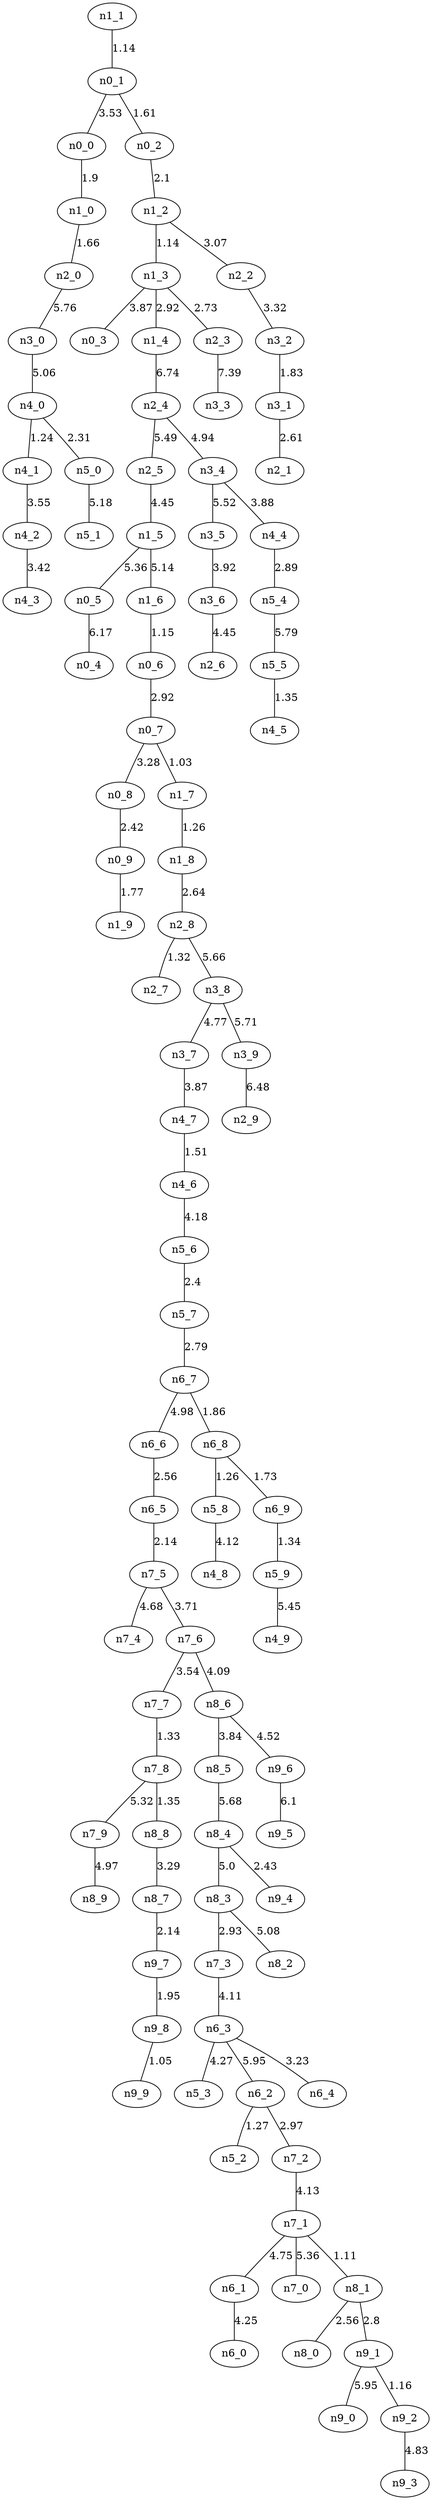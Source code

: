 graph G {
  "n0_0";
  "n0_1";
  "n0_2";
  "n0_3";
  "n0_4";
  "n0_5";
  "n0_6";
  "n0_7";
  "n0_8";
  "n0_9";
  "n1_0";
  "n1_1";
  "n1_2";
  "n1_3";
  "n1_4";
  "n1_5";
  "n1_6";
  "n1_7";
  "n1_8";
  "n1_9";
  "n2_0";
  "n2_1";
  "n2_2";
  "n2_3";
  "n2_4";
  "n2_5";
  "n2_6";
  "n2_7";
  "n2_8";
  "n2_9";
  "n3_0";
  "n3_1";
  "n3_2";
  "n3_3";
  "n3_4";
  "n3_5";
  "n3_6";
  "n3_7";
  "n3_8";
  "n3_9";
  "n4_0";
  "n4_1";
  "n4_2";
  "n4_3";
  "n4_4";
  "n4_5";
  "n4_6";
  "n4_7";
  "n4_8";
  "n4_9";
  "n5_0";
  "n5_1";
  "n5_2";
  "n5_3";
  "n5_4";
  "n5_5";
  "n5_6";
  "n5_7";
  "n5_8";
  "n5_9";
  "n6_0";
  "n6_1";
  "n6_2";
  "n6_3";
  "n6_4";
  "n6_5";
  "n6_6";
  "n6_7";
  "n6_8";
  "n6_9";
  "n7_0";
  "n7_1";
  "n7_2";
  "n7_3";
  "n7_4";
  "n7_5";
  "n7_6";
  "n7_7";
  "n7_8";
  "n7_9";
  "n8_0";
  "n8_1";
  "n8_2";
  "n8_3";
  "n8_4";
  "n8_5";
  "n8_6";
  "n8_7";
  "n8_8";
  "n8_9";
  "n9_0";
  "n9_1";
  "n9_2";
  "n9_3";
  "n9_4";
  "n9_5";
  "n9_6";
  "n9_7";
  "n9_8";
  "n9_9";
  "n1_1" -- "n0_1" [label="1.14"];
  "n0_1" -- "n0_2" [label="1.61"];
  "n0_2" -- "n1_2" [label="2.1"];
  "n1_2" -- "n1_3" [label="1.14"];
  "n1_3" -- "n2_3" [label="2.73"];
  "n1_3" -- "n1_4" [label="2.92"];
  "n1_2" -- "n2_2" [label="3.07"];
  "n2_2" -- "n3_2" [label="3.32"];
  "n3_2" -- "n3_1" [label="1.83"];
  "n3_1" -- "n2_1" [label="2.61"];
  "n0_1" -- "n0_0" [label="3.53"];
  "n0_0" -- "n1_0" [label="1.9"];
  "n1_0" -- "n2_0" [label="1.66"];
  "n1_3" -- "n0_3" [label="3.87"];
  "n2_0" -- "n3_0" [label="5.76"];
  "n3_0" -- "n4_0" [label="5.06"];
  "n4_0" -- "n4_1" [label="1.24"];
  "n4_0" -- "n5_0" [label="2.31"];
  "n4_1" -- "n4_2" [label="3.55"];
  "n4_2" -- "n4_3" [label="3.42"];
  "n5_0" -- "n5_1" [label="5.18"];
  "n1_4" -- "n2_4" [label="6.74"];
  "n2_4" -- "n3_4" [label="4.94"];
  "n3_4" -- "n4_4" [label="3.88"];
  "n4_4" -- "n5_4" [label="2.89"];
  "n2_4" -- "n2_5" [label="5.49"];
  "n2_5" -- "n1_5" [label="4.45"];
  "n1_5" -- "n1_6" [label="5.14"];
  "n1_6" -- "n0_6" [label="1.15"];
  "n0_6" -- "n0_7" [label="2.92"];
  "n0_7" -- "n1_7" [label="1.03"];
  "n1_7" -- "n1_8" [label="1.26"];
  "n1_8" -- "n2_8" [label="2.64"];
  "n2_8" -- "n2_7" [label="1.32"];
  "n0_7" -- "n0_8" [label="3.28"];
  "n0_8" -- "n0_9" [label="2.42"];
  "n0_9" -- "n1_9" [label="1.77"];
  "n1_5" -- "n0_5" [label="5.36"];
  "n3_4" -- "n3_5" [label="5.52"];
  "n3_5" -- "n3_6" [label="3.92"];
  "n3_6" -- "n2_6" [label="4.45"];
  "n2_8" -- "n3_8" [label="5.66"];
  "n3_8" -- "n3_7" [label="4.77"];
  "n3_7" -- "n4_7" [label="3.87"];
  "n4_7" -- "n4_6" [label="1.51"];
  "n4_6" -- "n5_6" [label="4.18"];
  "n5_6" -- "n5_7" [label="2.4"];
  "n5_7" -- "n6_7" [label="2.79"];
  "n6_7" -- "n6_8" [label="1.86"];
  "n6_8" -- "n5_8" [label="1.26"];
  "n6_8" -- "n6_9" [label="1.73"];
  "n6_9" -- "n5_9" [label="1.34"];
  "n5_8" -- "n4_8" [label="4.12"];
  "n6_7" -- "n6_6" [label="4.98"];
  "n6_6" -- "n6_5" [label="2.56"];
  "n6_5" -- "n7_5" [label="2.14"];
  "n7_5" -- "n7_6" [label="3.71"];
  "n7_6" -- "n7_7" [label="3.54"];
  "n7_7" -- "n7_8" [label="1.33"];
  "n7_8" -- "n8_8" [label="1.35"];
  "n8_8" -- "n8_7" [label="3.29"];
  "n8_7" -- "n9_7" [label="2.14"];
  "n9_7" -- "n9_8" [label="1.95"];
  "n9_8" -- "n9_9" [label="1.05"];
  "n7_6" -- "n8_6" [label="4.09"];
  "n8_6" -- "n8_5" [label="3.84"];
  "n8_6" -- "n9_6" [label="4.52"];
  "n7_5" -- "n7_4" [label="4.68"];
  "n7_8" -- "n7_9" [label="5.32"];
  "n7_9" -- "n8_9" [label="4.97"];
  "n5_9" -- "n4_9" [label="5.45"];
  "n8_5" -- "n8_4" [label="5.68"];
  "n8_4" -- "n9_4" [label="2.43"];
  "n8_4" -- "n8_3" [label="5.0"];
  "n8_3" -- "n7_3" [label="2.93"];
  "n7_3" -- "n6_3" [label="4.11"];
  "n6_3" -- "n6_4" [label="3.23"];
  "n6_3" -- "n5_3" [label="4.27"];
  "n8_3" -- "n8_2" [label="5.08"];
  "n3_8" -- "n3_9" [label="5.71"];
  "n5_4" -- "n5_5" [label="5.79"];
  "n5_5" -- "n4_5" [label="1.35"];
  "n6_3" -- "n6_2" [label="5.95"];
  "n6_2" -- "n5_2" [label="1.27"];
  "n6_2" -- "n7_2" [label="2.97"];
  "n7_2" -- "n7_1" [label="4.13"];
  "n7_1" -- "n8_1" [label="1.11"];
  "n8_1" -- "n8_0" [label="2.56"];
  "n8_1" -- "n9_1" [label="2.8"];
  "n9_1" -- "n9_2" [label="1.16"];
  "n7_1" -- "n6_1" [label="4.75"];
  "n6_1" -- "n6_0" [label="4.25"];
  "n9_2" -- "n9_3" [label="4.83"];
  "n7_1" -- "n7_0" [label="5.36"];
  "n9_1" -- "n9_0" [label="5.95"];
  "n9_6" -- "n9_5" [label="6.1"];
  "n0_5" -- "n0_4" [label="6.17"];
  "n3_9" -- "n2_9" [label="6.48"];
  "n2_3" -- "n3_3" [label="7.39"];
}
